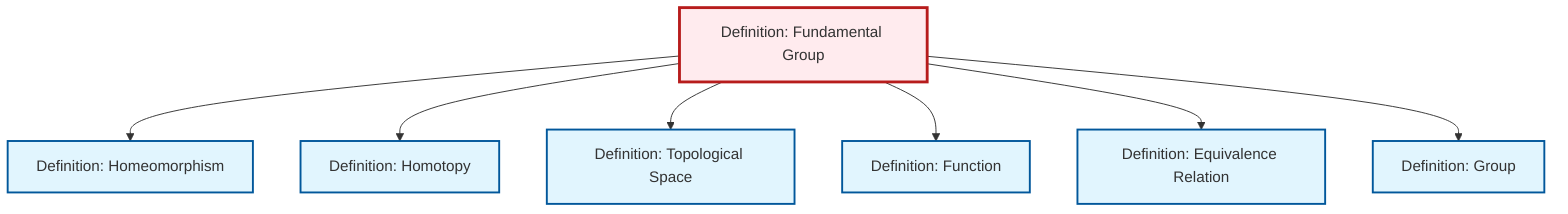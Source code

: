 graph TD
    classDef definition fill:#e1f5fe,stroke:#01579b,stroke-width:2px
    classDef theorem fill:#f3e5f5,stroke:#4a148c,stroke-width:2px
    classDef axiom fill:#fff3e0,stroke:#e65100,stroke-width:2px
    classDef example fill:#e8f5e9,stroke:#1b5e20,stroke-width:2px
    classDef current fill:#ffebee,stroke:#b71c1c,stroke-width:3px
    def-equivalence-relation["Definition: Equivalence Relation"]:::definition
    def-fundamental-group["Definition: Fundamental Group"]:::definition
    def-function["Definition: Function"]:::definition
    def-homeomorphism["Definition: Homeomorphism"]:::definition
    def-topological-space["Definition: Topological Space"]:::definition
    def-group["Definition: Group"]:::definition
    def-homotopy["Definition: Homotopy"]:::definition
    def-fundamental-group --> def-homeomorphism
    def-fundamental-group --> def-homotopy
    def-fundamental-group --> def-topological-space
    def-fundamental-group --> def-function
    def-fundamental-group --> def-equivalence-relation
    def-fundamental-group --> def-group
    class def-fundamental-group current